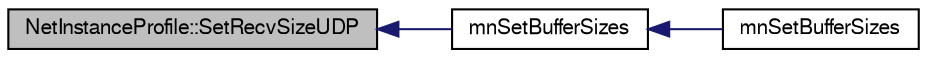 digraph G
{
  edge [fontname="FreeSans",fontsize="10",labelfontname="FreeSans",labelfontsize="10"];
  node [fontname="FreeSans",fontsize="10",shape=record];
  rankdir=LR;
  Node1 [label="NetInstanceProfile::SetRecvSizeUDP",height=0.2,width=0.4,color="black", fillcolor="grey75", style="filled" fontcolor="black"];
  Node1 -> Node2 [dir=back,color="midnightblue",fontsize="10",style="solid",fontname="FreeSans"];
  Node2 [label="mnSetBufferSizes",height=0.2,width=0.4,color="black", fillcolor="white", style="filled",URL="$group__proc_commands.html#ga69600b131132b7c380434137a9d24903"];
  Node2 -> Node3 [dir=back,color="midnightblue",fontsize="10",style="solid",fontname="FreeSans"];
  Node3 [label="mnSetBufferSizes",height=0.2,width=0.4,color="black", fillcolor="white", style="filled",URL="$group__proc_commands.html#ga153e81509a5bcdf4430aead4356f8465"];
}
